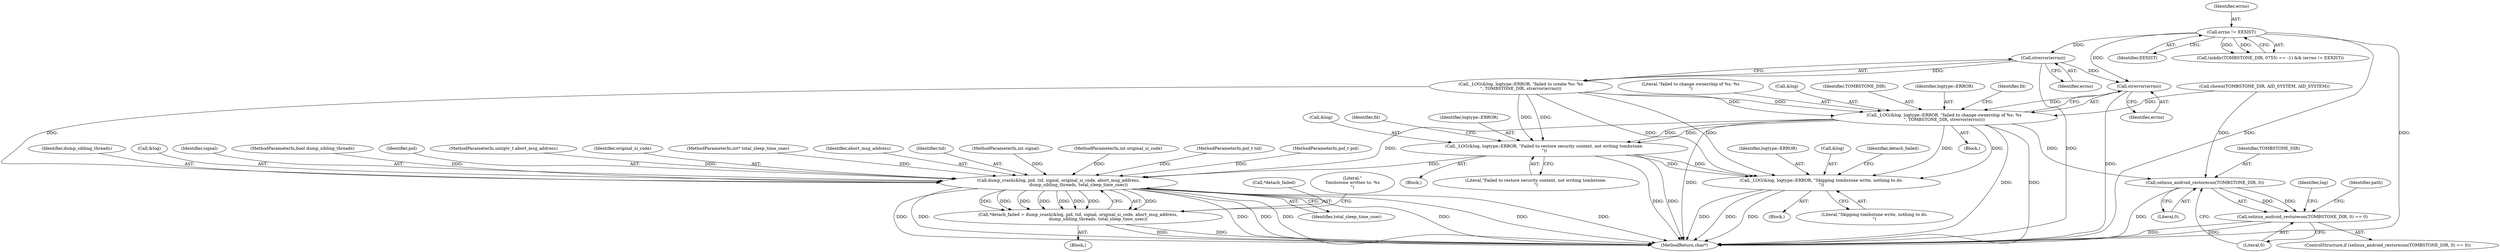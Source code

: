 digraph "1_Android_81df1cc77722000f8d0025c1ab00ced123aa573c@API" {
"1000156" [label="(Call,strerror(errno))"];
"1000129" [label="(Call,errno != EEXIST)"];
"1000139" [label="(Call,strerror(errno))"];
"1000150" [label="(Call,_LOG(&log, logtype::ERROR, \"failed to change ownership of %s: %s\n\", TOMBSTONE_DIR, strerror(errno)))"];
"1000169" [label="(Call,selinux_android_restorecon(TOMBSTONE_DIR, 0))"];
"1000168" [label="(Call,selinux_android_restorecon(TOMBSTONE_DIR, 0) == 0)"];
"1000181" [label="(Call,_LOG(&log, logtype::ERROR, \"Failed to restore security context, not writing tombstone.\n\"))"];
"1000191" [label="(Call,_LOG(&log, logtype::ERROR, \"Skipping tombstone write, nothing to do.\n\"))"];
"1000219" [label="(Call,dump_crash(&log, pid, tid, signal, original_si_code, abort_msg_address,\n                              dump_sibling_threads, total_sleep_time_usec))"];
"1000216" [label="(Call,*detach_failed = dump_crash(&log, pid, tid, signal, original_si_code, abort_msg_address,\n                              dump_sibling_threads, total_sleep_time_usec))"];
"1000131" [label="(Identifier,EEXIST)"];
"1000167" [label="(ControlStructure,if (selinux_android_restorecon(TOMBSTONE_DIR, 0) == 0))"];
"1000226" [label="(Identifier,abort_msg_address)"];
"1000183" [label="(Identifier,log)"];
"1000169" [label="(Call,selinux_android_restorecon(TOMBSTONE_DIR, 0))"];
"1000168" [label="(Call,selinux_android_restorecon(TOMBSTONE_DIR, 0) == 0)"];
"1000223" [label="(Identifier,tid)"];
"1000103" [label="(MethodParameterIn,int signal)"];
"1000151" [label="(Call,&log)"];
"1000104" [label="(MethodParameterIn,int original_si_code)"];
"1000219" [label="(Call,dump_crash(&log, pid, tid, signal, original_si_code, abort_msg_address,\n                              dump_sibling_threads, total_sleep_time_usec))"];
"1000172" [label="(Literal,0)"];
"1000143" [label="(Call,chown(TOMBSTONE_DIR, AID_SYSTEM, AID_SYSTEM))"];
"1000102" [label="(MethodParameterIn,pid_t tid)"];
"1000155" [label="(Identifier,TOMBSTONE_DIR)"];
"1000175" [label="(Identifier,path)"];
"1000153" [label="(Identifier,logtype::ERROR)"];
"1000150" [label="(Call,_LOG(&log, logtype::ERROR, \"failed to change ownership of %s: %s\n\", TOMBSTONE_DIR, strerror(errno)))"];
"1000191" [label="(Call,_LOG(&log, logtype::ERROR, \"Skipping tombstone write, nothing to do.\n\"))"];
"1000156" [label="(Call,strerror(errno))"];
"1000198" [label="(Identifier,detach_failed)"];
"1000194" [label="(Identifier,logtype::ERROR)"];
"1000101" [label="(MethodParameterIn,pid_t pid)"];
"1000140" [label="(Identifier,errno)"];
"1000130" [label="(Identifier,errno)"];
"1000171" [label="(Literal,0)"];
"1000190" [label="(Block,)"];
"1000220" [label="(Call,&log)"];
"1000224" [label="(Identifier,signal)"];
"1000160" [label="(Identifier,fd)"];
"1000195" [label="(Literal,\"Skipping tombstone write, nothing to do.\n\")"];
"1000181" [label="(Call,_LOG(&log, logtype::ERROR, \"Failed to restore security context, not writing tombstone.\n\"))"];
"1000106" [label="(MethodParameterIn,bool dump_sibling_threads)"];
"1000188" [label="(Identifier,fd)"];
"1000217" [label="(Call,*detach_failed)"];
"1000222" [label="(Identifier,pid)"];
"1000230" [label="(Literal,\"\nTombstone written to: %s\n\")"];
"1000154" [label="(Literal,\"failed to change ownership of %s: %s\n\")"];
"1000185" [label="(Literal,\"Failed to restore security context, not writing tombstone.\n\")"];
"1000109" [label="(Block,)"];
"1000157" [label="(Identifier,errno)"];
"1000122" [label="(Call,(mkdir(TOMBSTONE_DIR, 0755) == -1) && (errno != EEXIST))"];
"1000192" [label="(Call,&log)"];
"1000105" [label="(MethodParameterIn,uintptr_t abort_msg_address)"];
"1000139" [label="(Call,strerror(errno))"];
"1000133" [label="(Call,_LOG(&log, logtype::ERROR, \"failed to create %s: %s\n\", TOMBSTONE_DIR, strerror(errno)))"];
"1000225" [label="(Identifier,original_si_code)"];
"1000238" [label="(MethodReturn,char*)"];
"1000170" [label="(Identifier,TOMBSTONE_DIR)"];
"1000228" [label="(Identifier,total_sleep_time_usec)"];
"1000149" [label="(Block,)"];
"1000180" [label="(Block,)"];
"1000108" [label="(MethodParameterIn,int* total_sleep_time_usec)"];
"1000129" [label="(Call,errno != EEXIST)"];
"1000182" [label="(Call,&log)"];
"1000227" [label="(Identifier,dump_sibling_threads)"];
"1000216" [label="(Call,*detach_failed = dump_crash(&log, pid, tid, signal, original_si_code, abort_msg_address,\n                              dump_sibling_threads, total_sleep_time_usec))"];
"1000184" [label="(Identifier,logtype::ERROR)"];
"1000156" -> "1000150"  [label="AST: "];
"1000156" -> "1000157"  [label="CFG: "];
"1000157" -> "1000156"  [label="AST: "];
"1000150" -> "1000156"  [label="CFG: "];
"1000156" -> "1000238"  [label="DDG: "];
"1000156" -> "1000150"  [label="DDG: "];
"1000129" -> "1000156"  [label="DDG: "];
"1000139" -> "1000156"  [label="DDG: "];
"1000129" -> "1000122"  [label="AST: "];
"1000129" -> "1000131"  [label="CFG: "];
"1000130" -> "1000129"  [label="AST: "];
"1000131" -> "1000129"  [label="AST: "];
"1000122" -> "1000129"  [label="CFG: "];
"1000129" -> "1000238"  [label="DDG: "];
"1000129" -> "1000238"  [label="DDG: "];
"1000129" -> "1000122"  [label="DDG: "];
"1000129" -> "1000122"  [label="DDG: "];
"1000129" -> "1000139"  [label="DDG: "];
"1000139" -> "1000133"  [label="AST: "];
"1000139" -> "1000140"  [label="CFG: "];
"1000140" -> "1000139"  [label="AST: "];
"1000133" -> "1000139"  [label="CFG: "];
"1000139" -> "1000238"  [label="DDG: "];
"1000139" -> "1000133"  [label="DDG: "];
"1000150" -> "1000149"  [label="AST: "];
"1000151" -> "1000150"  [label="AST: "];
"1000153" -> "1000150"  [label="AST: "];
"1000154" -> "1000150"  [label="AST: "];
"1000155" -> "1000150"  [label="AST: "];
"1000160" -> "1000150"  [label="CFG: "];
"1000150" -> "1000238"  [label="DDG: "];
"1000150" -> "1000238"  [label="DDG: "];
"1000150" -> "1000238"  [label="DDG: "];
"1000133" -> "1000150"  [label="DDG: "];
"1000133" -> "1000150"  [label="DDG: "];
"1000143" -> "1000150"  [label="DDG: "];
"1000150" -> "1000169"  [label="DDG: "];
"1000150" -> "1000181"  [label="DDG: "];
"1000150" -> "1000181"  [label="DDG: "];
"1000150" -> "1000191"  [label="DDG: "];
"1000150" -> "1000191"  [label="DDG: "];
"1000150" -> "1000219"  [label="DDG: "];
"1000169" -> "1000168"  [label="AST: "];
"1000169" -> "1000171"  [label="CFG: "];
"1000170" -> "1000169"  [label="AST: "];
"1000171" -> "1000169"  [label="AST: "];
"1000172" -> "1000169"  [label="CFG: "];
"1000169" -> "1000238"  [label="DDG: "];
"1000169" -> "1000168"  [label="DDG: "];
"1000169" -> "1000168"  [label="DDG: "];
"1000143" -> "1000169"  [label="DDG: "];
"1000168" -> "1000167"  [label="AST: "];
"1000168" -> "1000172"  [label="CFG: "];
"1000172" -> "1000168"  [label="AST: "];
"1000175" -> "1000168"  [label="CFG: "];
"1000183" -> "1000168"  [label="CFG: "];
"1000168" -> "1000238"  [label="DDG: "];
"1000168" -> "1000238"  [label="DDG: "];
"1000181" -> "1000180"  [label="AST: "];
"1000181" -> "1000185"  [label="CFG: "];
"1000182" -> "1000181"  [label="AST: "];
"1000184" -> "1000181"  [label="AST: "];
"1000185" -> "1000181"  [label="AST: "];
"1000188" -> "1000181"  [label="CFG: "];
"1000181" -> "1000238"  [label="DDG: "];
"1000181" -> "1000238"  [label="DDG: "];
"1000133" -> "1000181"  [label="DDG: "];
"1000133" -> "1000181"  [label="DDG: "];
"1000181" -> "1000191"  [label="DDG: "];
"1000181" -> "1000191"  [label="DDG: "];
"1000181" -> "1000219"  [label="DDG: "];
"1000191" -> "1000190"  [label="AST: "];
"1000191" -> "1000195"  [label="CFG: "];
"1000192" -> "1000191"  [label="AST: "];
"1000194" -> "1000191"  [label="AST: "];
"1000195" -> "1000191"  [label="AST: "];
"1000198" -> "1000191"  [label="CFG: "];
"1000191" -> "1000238"  [label="DDG: "];
"1000191" -> "1000238"  [label="DDG: "];
"1000191" -> "1000238"  [label="DDG: "];
"1000133" -> "1000191"  [label="DDG: "];
"1000133" -> "1000191"  [label="DDG: "];
"1000219" -> "1000216"  [label="AST: "];
"1000219" -> "1000228"  [label="CFG: "];
"1000220" -> "1000219"  [label="AST: "];
"1000222" -> "1000219"  [label="AST: "];
"1000223" -> "1000219"  [label="AST: "];
"1000224" -> "1000219"  [label="AST: "];
"1000225" -> "1000219"  [label="AST: "];
"1000226" -> "1000219"  [label="AST: "];
"1000227" -> "1000219"  [label="AST: "];
"1000228" -> "1000219"  [label="AST: "];
"1000216" -> "1000219"  [label="CFG: "];
"1000219" -> "1000238"  [label="DDG: "];
"1000219" -> "1000238"  [label="DDG: "];
"1000219" -> "1000238"  [label="DDG: "];
"1000219" -> "1000238"  [label="DDG: "];
"1000219" -> "1000238"  [label="DDG: "];
"1000219" -> "1000238"  [label="DDG: "];
"1000219" -> "1000238"  [label="DDG: "];
"1000219" -> "1000238"  [label="DDG: "];
"1000219" -> "1000216"  [label="DDG: "];
"1000219" -> "1000216"  [label="DDG: "];
"1000219" -> "1000216"  [label="DDG: "];
"1000219" -> "1000216"  [label="DDG: "];
"1000219" -> "1000216"  [label="DDG: "];
"1000219" -> "1000216"  [label="DDG: "];
"1000219" -> "1000216"  [label="DDG: "];
"1000219" -> "1000216"  [label="DDG: "];
"1000133" -> "1000219"  [label="DDG: "];
"1000101" -> "1000219"  [label="DDG: "];
"1000102" -> "1000219"  [label="DDG: "];
"1000103" -> "1000219"  [label="DDG: "];
"1000104" -> "1000219"  [label="DDG: "];
"1000105" -> "1000219"  [label="DDG: "];
"1000106" -> "1000219"  [label="DDG: "];
"1000108" -> "1000219"  [label="DDG: "];
"1000216" -> "1000109"  [label="AST: "];
"1000217" -> "1000216"  [label="AST: "];
"1000230" -> "1000216"  [label="CFG: "];
"1000216" -> "1000238"  [label="DDG: "];
"1000216" -> "1000238"  [label="DDG: "];
}
